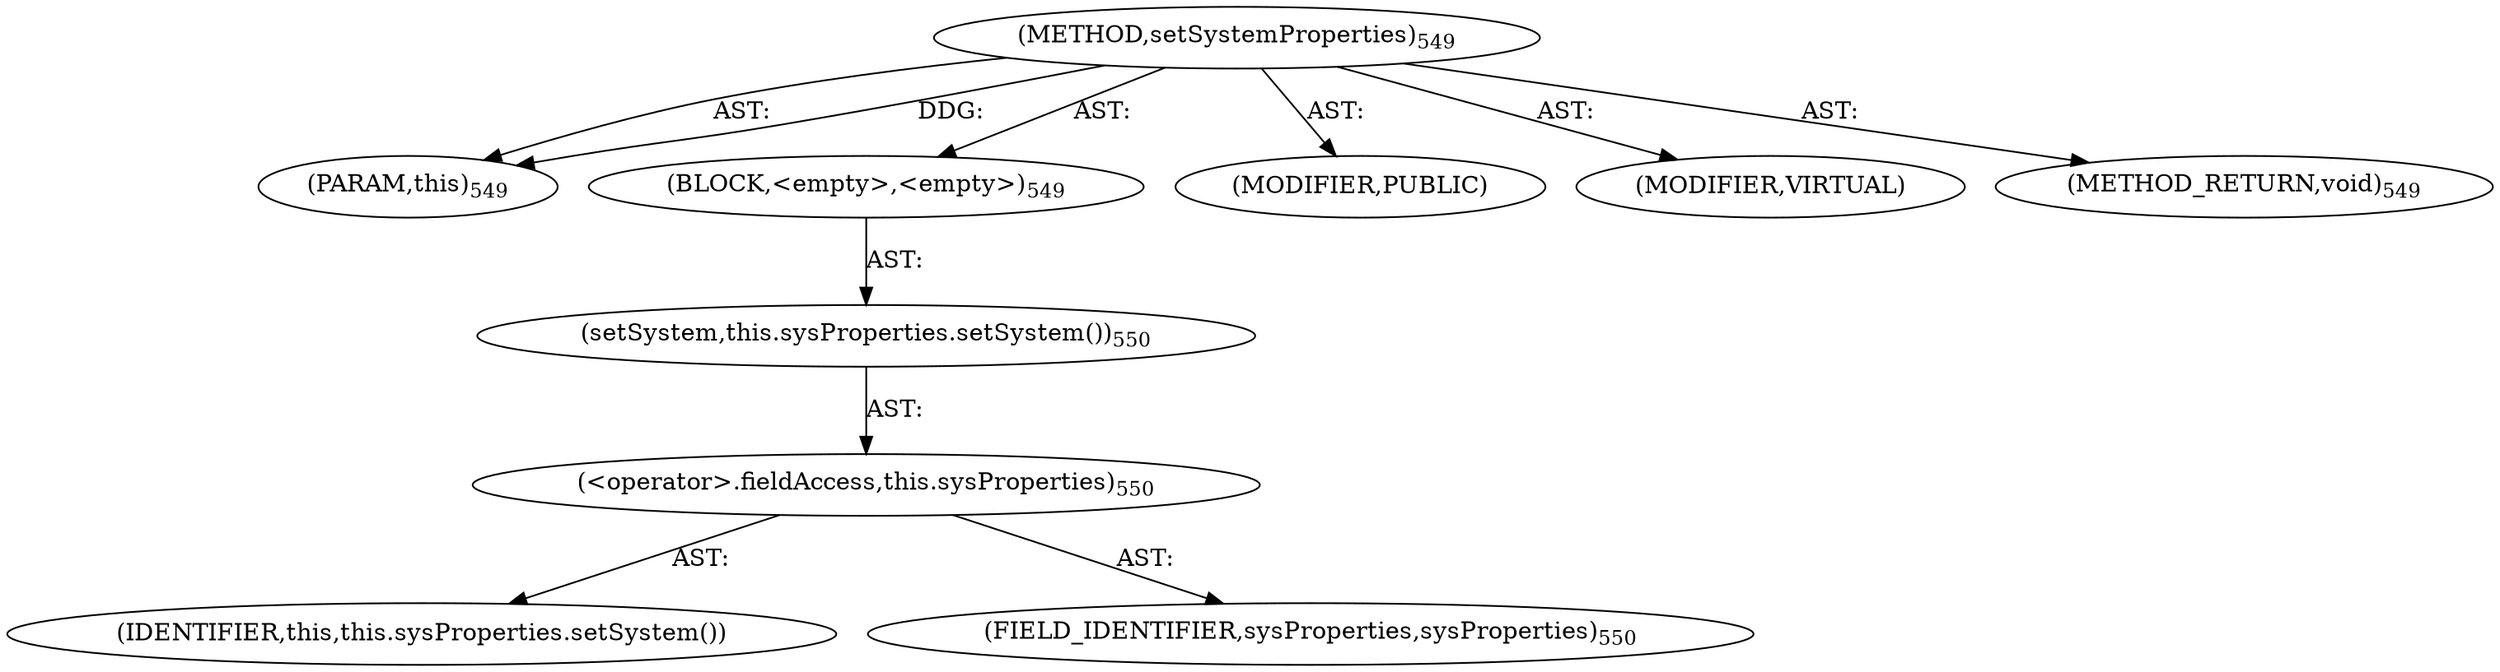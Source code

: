digraph "setSystemProperties" {  
"111669149733" [label = <(METHOD,setSystemProperties)<SUB>549</SUB>> ]
"115964117042" [label = <(PARAM,this)<SUB>549</SUB>> ]
"25769803846" [label = <(BLOCK,&lt;empty&gt;,&lt;empty&gt;)<SUB>549</SUB>> ]
"30064771346" [label = <(setSystem,this.sysProperties.setSystem())<SUB>550</SUB>> ]
"30064771347" [label = <(&lt;operator&gt;.fieldAccess,this.sysProperties)<SUB>550</SUB>> ]
"68719476942" [label = <(IDENTIFIER,this,this.sysProperties.setSystem())> ]
"55834574916" [label = <(FIELD_IDENTIFIER,sysProperties,sysProperties)<SUB>550</SUB>> ]
"133143986261" [label = <(MODIFIER,PUBLIC)> ]
"133143986262" [label = <(MODIFIER,VIRTUAL)> ]
"128849018917" [label = <(METHOD_RETURN,void)<SUB>549</SUB>> ]
  "111669149733" -> "115964117042"  [ label = "AST: "] 
  "111669149733" -> "25769803846"  [ label = "AST: "] 
  "111669149733" -> "133143986261"  [ label = "AST: "] 
  "111669149733" -> "133143986262"  [ label = "AST: "] 
  "111669149733" -> "128849018917"  [ label = "AST: "] 
  "25769803846" -> "30064771346"  [ label = "AST: "] 
  "30064771346" -> "30064771347"  [ label = "AST: "] 
  "30064771347" -> "68719476942"  [ label = "AST: "] 
  "30064771347" -> "55834574916"  [ label = "AST: "] 
  "111669149733" -> "115964117042"  [ label = "DDG: "] 
}
